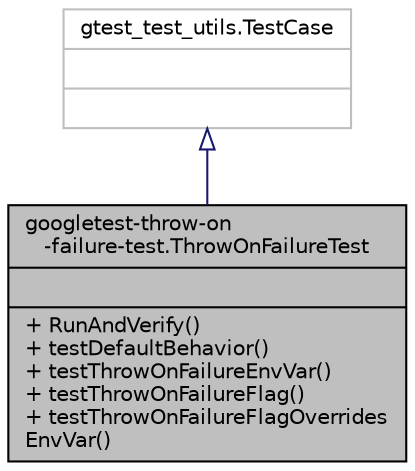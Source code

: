 digraph "googletest-throw-on-failure-test.ThrowOnFailureTest"
{
 // LATEX_PDF_SIZE
  bgcolor="transparent";
  edge [fontname="Helvetica",fontsize="10",labelfontname="Helvetica",labelfontsize="10"];
  node [fontname="Helvetica",fontsize="10",shape=record];
  Node1 [label="{googletest-throw-on\l-failure-test.ThrowOnFailureTest\n||+ RunAndVerify()\l+ testDefaultBehavior()\l+ testThrowOnFailureEnvVar()\l+ testThrowOnFailureFlag()\l+ testThrowOnFailureFlagOverrides\lEnvVar()\l}",height=0.2,width=0.4,color="black", fillcolor="grey75", style="filled", fontcolor="black",tooltip=" "];
  Node2 -> Node1 [dir="back",color="midnightblue",fontsize="10",style="solid",arrowtail="onormal",fontname="Helvetica"];
  Node2 [label="{gtest_test_utils.TestCase\n||}",height=0.2,width=0.4,color="grey75",tooltip=" "];
}
